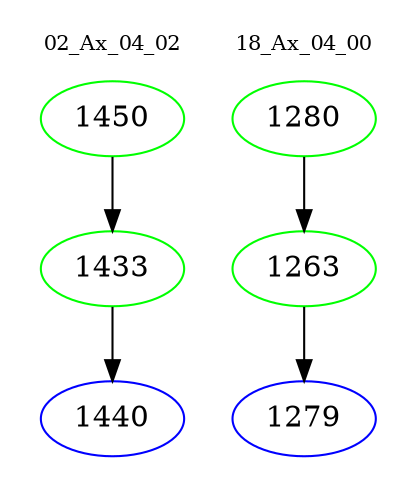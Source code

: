 digraph{
subgraph cluster_0 {
color = white
label = "02_Ax_04_02";
fontsize=10;
T0_1450 [label="1450", color="green"]
T0_1450 -> T0_1433 [color="black"]
T0_1433 [label="1433", color="green"]
T0_1433 -> T0_1440 [color="black"]
T0_1440 [label="1440", color="blue"]
}
subgraph cluster_1 {
color = white
label = "18_Ax_04_00";
fontsize=10;
T1_1280 [label="1280", color="green"]
T1_1280 -> T1_1263 [color="black"]
T1_1263 [label="1263", color="green"]
T1_1263 -> T1_1279 [color="black"]
T1_1279 [label="1279", color="blue"]
}
}
